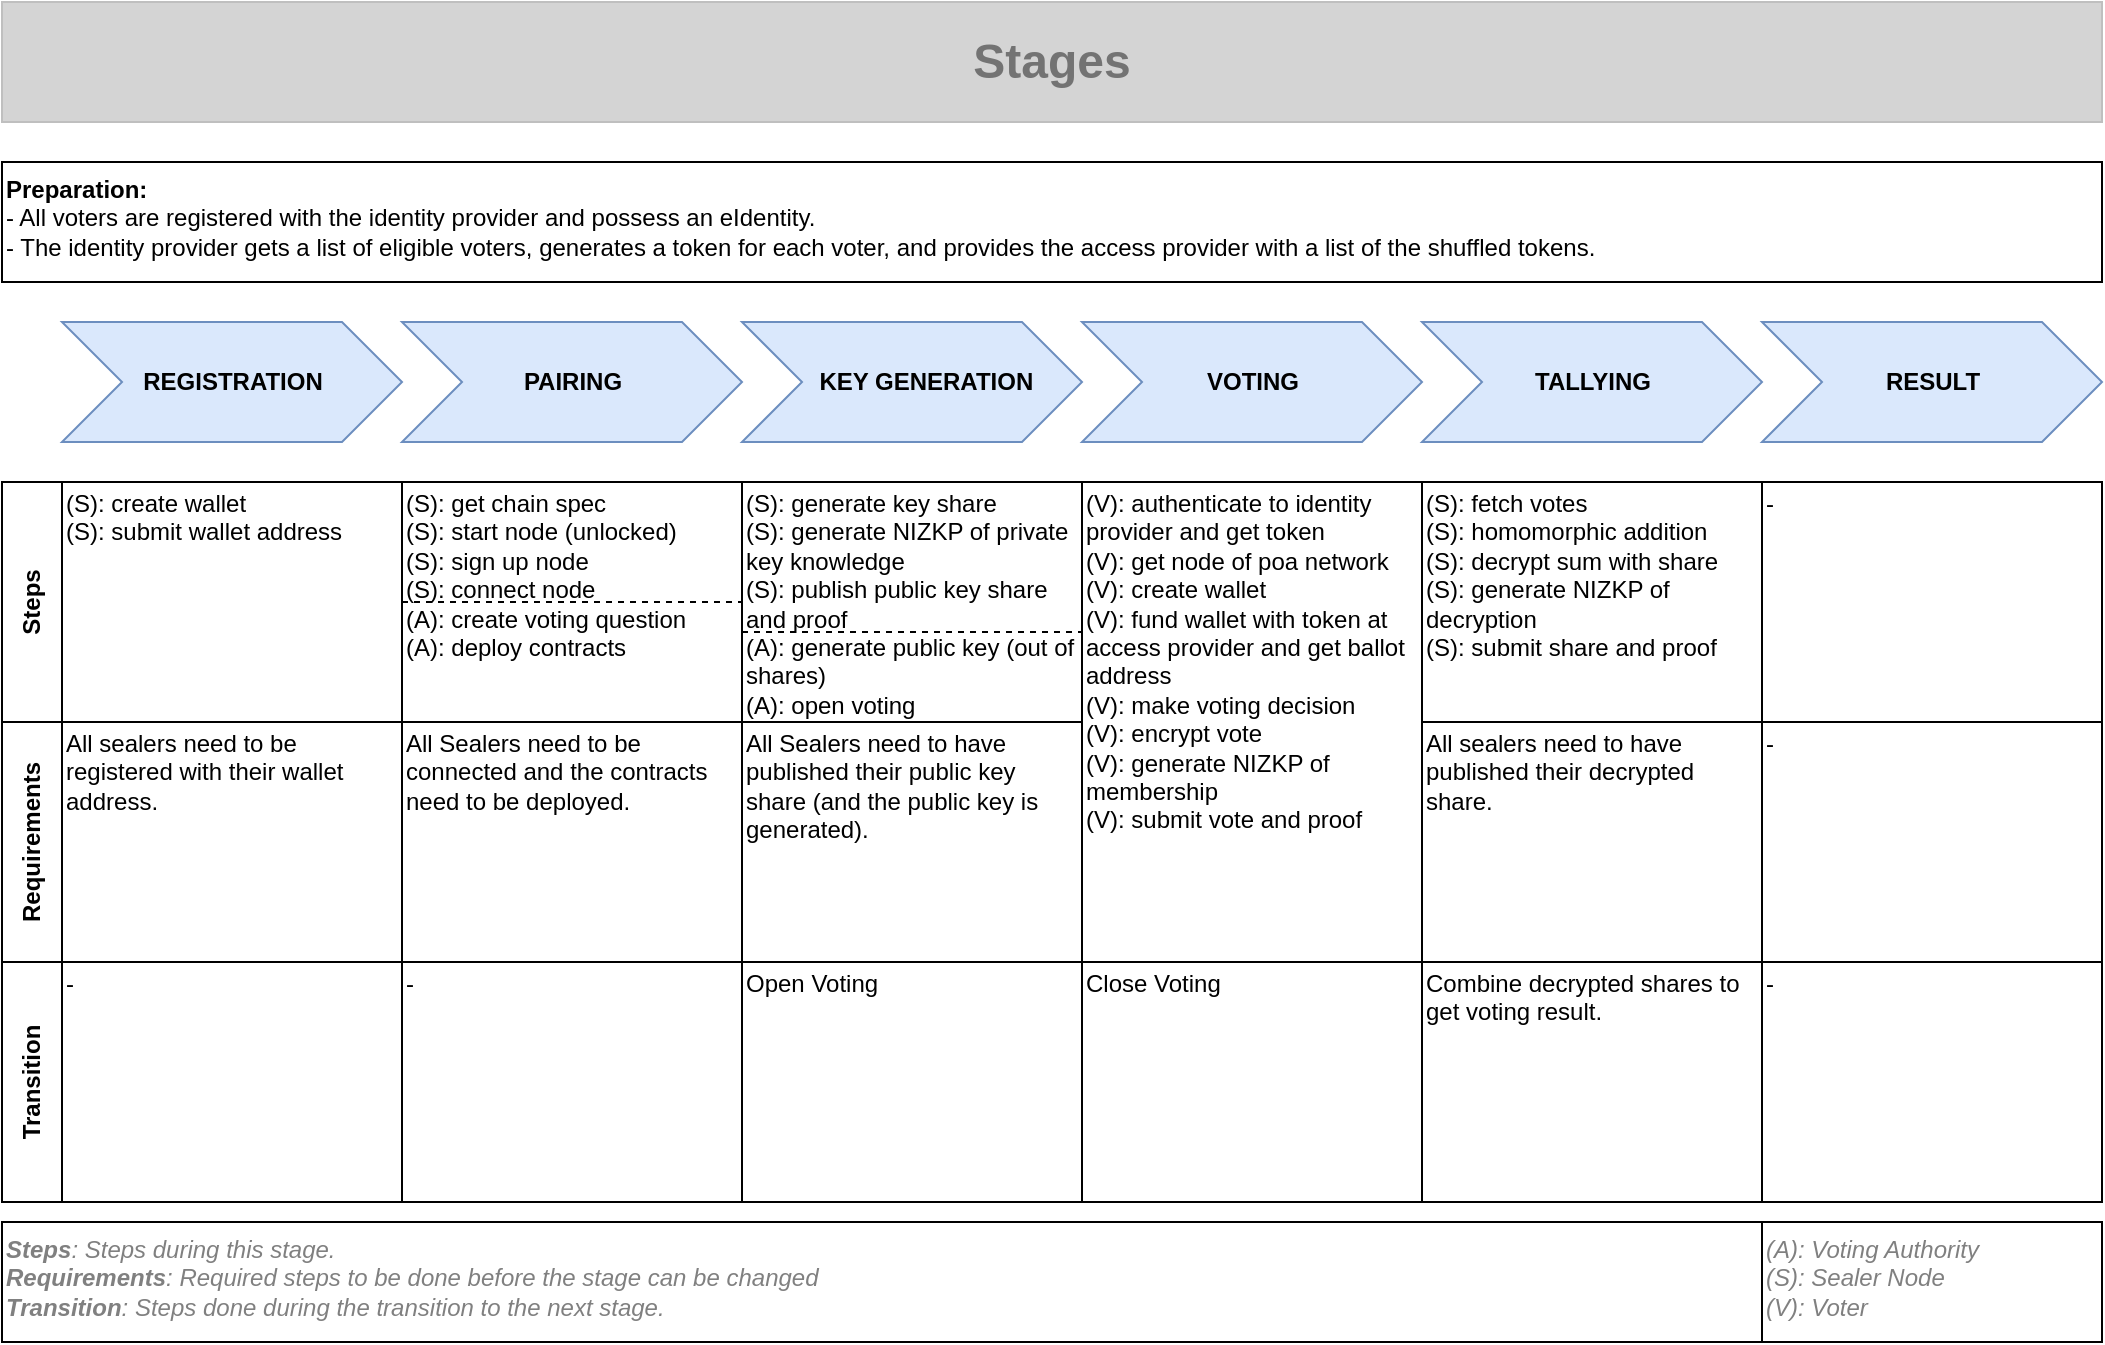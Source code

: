 <mxfile version="12.5.5" type="device"><diagram id="90ded78b-3c8f-ef16-329a-18c2d1982fad" name="Page-1"><mxGraphModel dx="1422" dy="862" grid="1" gridSize="10" guides="1" tooltips="1" connect="1" arrows="1" fold="1" page="1" pageScale="1" pageWidth="1169" pageHeight="827" background="#ffffff" math="0" shadow="0"><root><mxCell id="0"/><mxCell id="1" parent="0"/><mxCell id="3" value="&lt;b&gt;REGISTRATION&lt;/b&gt;" style="html=1;shadow=0;dashed=0;align=center;verticalAlign=middle;shape=mxgraph.arrows2.arrow;dy=0;dx=30;notch=30;strokeColor=#6c8ebf;fillColor=#dae8fc;" parent="1" vertex="1"><mxGeometry x="70" y="200" width="170" height="60" as="geometry"/></mxCell><mxCell id="4" value="&lt;b&gt;PAIRING&lt;/b&gt;" style="html=1;shadow=0;dashed=0;align=center;verticalAlign=middle;shape=mxgraph.arrows2.arrow;dy=0;dx=30;notch=30;strokeColor=#6c8ebf;fillColor=#dae8fc;" parent="1" vertex="1"><mxGeometry x="240" y="200" width="170" height="60" as="geometry"/></mxCell><mxCell id="5" value="&lt;b&gt;&amp;nbsp;&amp;nbsp;&amp;nbsp; KEY GENERATION&lt;/b&gt;" style="html=1;shadow=0;dashed=0;align=center;verticalAlign=middle;shape=mxgraph.arrows2.arrow;dy=0;dx=30;notch=30;strokeColor=#6c8ebf;fillColor=#dae8fc;" parent="1" vertex="1"><mxGeometry x="410" y="200" width="170" height="60" as="geometry"/></mxCell><mxCell id="6" value="&lt;b&gt;VOTING&lt;/b&gt;" style="html=1;shadow=0;dashed=0;align=center;verticalAlign=middle;shape=mxgraph.arrows2.arrow;dy=0;dx=30;notch=30;strokeColor=#6c8ebf;fillColor=#dae8fc;" parent="1" vertex="1"><mxGeometry x="580" y="200" width="170" height="60" as="geometry"/></mxCell><mxCell id="7" value="&lt;b&gt;TALLYING&lt;/b&gt;" style="html=1;shadow=0;dashed=0;align=center;verticalAlign=middle;shape=mxgraph.arrows2.arrow;dy=0;dx=30;notch=30;strokeColor=#6c8ebf;fillColor=#dae8fc;" parent="1" vertex="1"><mxGeometry x="750" y="200" width="170" height="60" as="geometry"/></mxCell><mxCell id="57" value="Stages" style="rounded=0;whiteSpace=wrap;html=1;labelBackgroundColor=none;strokeColor=#BFBFBF;strokeWidth=1;fillColor=#D4D4D4;gradientColor=none;fontSize=24;fontColor=#737373;align=center;perimeterSpacing=0;comic=0;glass=0;shadow=0;fontStyle=1" parent="1" vertex="1"><mxGeometry x="40" y="40" width="1050" height="60" as="geometry"/></mxCell><mxCell id="U53ntY73iFi_3yNRKp5a-66" value="&lt;div&gt;(S): create wallet&lt;/div&gt;&lt;div&gt;(S): submit wallet address&lt;/div&gt;" style="rounded=0;whiteSpace=wrap;html=1;align=left;verticalAlign=top;spacing=0;spacingTop=-1;spacingLeft=2;spacingRight=2;spacingBottom=2;" parent="1" vertex="1"><mxGeometry x="70" y="280" width="170" height="120" as="geometry"/></mxCell><mxCell id="U53ntY73iFi_3yNRKp5a-69" value="&lt;div&gt;(S): generate key share&lt;br&gt;(S): generate NIZKP of private key knowledge&lt;br&gt;&lt;/div&gt;&lt;div&gt;(S): publish public key share and proof&lt;/div&gt;&lt;div&gt;(A): generate public key (out of shares)&lt;br&gt;&lt;/div&gt;&lt;div&gt;(A): open voting&lt;br&gt;&lt;/div&gt;" style="rounded=0;whiteSpace=wrap;html=1;align=left;verticalAlign=top;spacing=0;spacingTop=-1;spacingLeft=2;spacingRight=2;spacingBottom=2;" parent="1" vertex="1"><mxGeometry x="410" y="280" width="170" height="120" as="geometry"/></mxCell><mxCell id="U53ntY73iFi_3yNRKp5a-70" value="(V): authenticate to identity provider and get token&lt;div&gt;&lt;div&gt;(V): get node of poa network&lt;/div&gt;&lt;div&gt;(V): create wallet&lt;/div&gt;&lt;div&gt;(V): fund wallet with token at access provider and get ballot address&lt;/div&gt;&lt;div&gt;(V): make voting decision&lt;/div&gt;&lt;div&gt;&lt;div&gt;(V): encrypt vote&lt;br&gt;(V): generate NIZKP of membership&lt;/div&gt;(V): submit vote and proof&lt;/div&gt;&lt;/div&gt;" style="rounded=0;whiteSpace=wrap;html=1;align=left;verticalAlign=top;spacing=0;spacingTop=-1;spacingLeft=2;spacingRight=2;spacingBottom=2;" parent="1" vertex="1"><mxGeometry x="580" y="280" width="170" height="240" as="geometry"/></mxCell><mxCell id="U53ntY73iFi_3yNRKp5a-71" value="&lt;div&gt;(S): fetch votes&lt;/div&gt;&lt;div&gt;(S): homomorphic addition&lt;/div&gt;&lt;div&gt;(S): decrypt sum with share&lt;/div&gt;&lt;div&gt;(S): generate NIZKP of decryption&lt;br&gt;(S): submit share and proof&lt;br&gt;&lt;/div&gt;" style="rounded=0;whiteSpace=wrap;html=1;align=left;verticalAlign=top;spacing=0;spacingTop=-1;spacingLeft=2;spacingRight=2;spacingBottom=2;" parent="1" vertex="1"><mxGeometry x="750" y="280" width="170" height="120" as="geometry"/></mxCell><mxCell id="U53ntY73iFi_3yNRKp5a-79" value="All sealers need to be registered with their wallet address." style="rounded=0;whiteSpace=wrap;html=1;align=left;verticalAlign=top;spacing=0;spacingTop=-1;spacingLeft=2;spacingRight=2;spacingBottom=2;" parent="1" vertex="1"><mxGeometry x="70" y="400" width="170" height="120" as="geometry"/></mxCell><mxCell id="U53ntY73iFi_3yNRKp5a-80" value="&lt;div&gt;&lt;div&gt;(A): Voting Authority&lt;br&gt;&lt;/div&gt;&lt;/div&gt;&lt;div&gt;(S): Sealer Node&lt;/div&gt;&lt;div&gt;(V): Voter&lt;br&gt;&lt;/div&gt;" style="rounded=0;whiteSpace=wrap;html=1;align=left;verticalAlign=top;fontStyle=2;fontColor=#808080;" parent="1" vertex="1"><mxGeometry x="920" y="650" width="170" height="60" as="geometry"/></mxCell><mxCell id="U53ntY73iFi_3yNRKp5a-81" value="-" style="rounded=0;whiteSpace=wrap;html=1;align=left;verticalAlign=top;spacing=0;spacingTop=-1;spacingLeft=2;spacingRight=2;spacingBottom=2;" parent="1" vertex="1"><mxGeometry x="240" y="520" width="170" height="120" as="geometry"/></mxCell><mxCell id="U53ntY73iFi_3yNRKp5a-82" value="-" style="rounded=0;whiteSpace=wrap;html=1;align=left;verticalAlign=top;spacing=0;spacingTop=-1;spacingLeft=2;spacingRight=2;spacingBottom=2;" parent="1" vertex="1"><mxGeometry x="70" y="520" width="170" height="120" as="geometry"/></mxCell><mxCell id="U53ntY73iFi_3yNRKp5a-83" value="Steps" style="rounded=0;whiteSpace=wrap;html=1;align=center;horizontal=0;fontStyle=1" parent="1" vertex="1"><mxGeometry x="40" y="280" width="30" height="120" as="geometry"/></mxCell><mxCell id="U53ntY73iFi_3yNRKp5a-84" value="&lt;div&gt;Requirements&lt;/div&gt;" style="rounded=0;whiteSpace=wrap;html=1;align=center;horizontal=0;fontStyle=1" parent="1" vertex="1"><mxGeometry x="40" y="400" width="30" height="120" as="geometry"/></mxCell><mxCell id="U53ntY73iFi_3yNRKp5a-85" value="Transition" style="rounded=0;whiteSpace=wrap;html=1;align=center;horizontal=0;fontStyle=1" parent="1" vertex="1"><mxGeometry x="40" y="520" width="30" height="120" as="geometry"/></mxCell><mxCell id="U53ntY73iFi_3yNRKp5a-86" value="All Sealers need to be connected and the contracts need to be deployed." style="rounded=0;whiteSpace=wrap;html=1;align=left;verticalAlign=top;spacing=0;spacingTop=-1;spacingLeft=2;spacingRight=2;spacingBottom=2;" parent="1" vertex="1"><mxGeometry x="240" y="400" width="170" height="120" as="geometry"/></mxCell><mxCell id="U53ntY73iFi_3yNRKp5a-89" value="&lt;div&gt;(S): get chain spec&lt;/div&gt;&lt;div&gt;(S): start node (unlocked)&lt;/div&gt;&lt;div&gt;(S): sign up node&lt;br&gt;&lt;/div&gt;&lt;div&gt;(S): connect node&lt;br&gt;&lt;/div&gt;&lt;div&gt;(A): create voting question&lt;/div&gt;&lt;div&gt;(A): deploy contracts&lt;br&gt;&lt;/div&gt;" style="rounded=0;whiteSpace=wrap;html=1;align=left;verticalAlign=top;spacing=0;spacingTop=-1;spacingLeft=2;spacingRight=2;spacingBottom=2;" parent="1" vertex="1"><mxGeometry x="240" y="280" width="170" height="120" as="geometry"/></mxCell><mxCell id="U53ntY73iFi_3yNRKp5a-90" value="&lt;div&gt;&lt;b&gt;Steps&lt;/b&gt;: Steps during this stage.&lt;/div&gt;&lt;div&gt;&lt;b&gt;Requirements&lt;/b&gt;: Required steps to be done before the stage can be changed&lt;/div&gt;&lt;div&gt;&lt;b&gt;Transition&lt;/b&gt;: Steps done during the transition to the next stage.&lt;br&gt;&lt;/div&gt;" style="rounded=0;whiteSpace=wrap;html=1;align=left;verticalAlign=top;fontStyle=2;fontColor=#808080;" parent="1" vertex="1"><mxGeometry x="40" y="650" width="880" height="60" as="geometry"/></mxCell><mxCell id="U53ntY73iFi_3yNRKp5a-91" value="Open Voting" style="rounded=0;whiteSpace=wrap;html=1;align=left;verticalAlign=top;spacing=0;spacingTop=-1;spacingLeft=2;spacingRight=2;spacingBottom=2;" parent="1" vertex="1"><mxGeometry x="410" y="520" width="170" height="120" as="geometry"/></mxCell><mxCell id="U53ntY73iFi_3yNRKp5a-92" value="Close Voting" style="rounded=0;whiteSpace=wrap;html=1;align=left;verticalAlign=top;spacing=0;spacingTop=-1;spacingLeft=2;spacingRight=2;spacingBottom=2;" parent="1" vertex="1"><mxGeometry x="580" y="520" width="170" height="120" as="geometry"/></mxCell><mxCell id="U53ntY73iFi_3yNRKp5a-93" value="Combine decrypted shares to get voting result." style="rounded=0;whiteSpace=wrap;html=1;align=left;verticalAlign=top;spacing=0;spacingTop=-1;spacingLeft=2;spacingRight=2;spacingBottom=2;" parent="1" vertex="1"><mxGeometry x="750" y="520" width="170" height="120" as="geometry"/></mxCell><mxCell id="U53ntY73iFi_3yNRKp5a-94" value="All Sealers need to have published their public key share (and the public key is generated)." style="rounded=0;whiteSpace=wrap;html=1;align=left;verticalAlign=top;spacing=0;spacingTop=-1;spacingLeft=2;spacingRight=2;spacingBottom=2;" parent="1" vertex="1"><mxGeometry x="410" y="400" width="170" height="120" as="geometry"/></mxCell><mxCell id="U53ntY73iFi_3yNRKp5a-96" value="All sealers need to have published their decrypted share." style="rounded=0;whiteSpace=wrap;html=1;align=left;verticalAlign=top;spacing=0;spacingTop=-1;spacingLeft=2;spacingRight=2;spacingBottom=2;" parent="1" vertex="1"><mxGeometry x="750" y="400" width="170" height="120" as="geometry"/></mxCell><mxCell id="A23HB5uD2zK3CxWD-0w3-63" value="" style="line;strokeWidth=1;html=1;dashed=1;" parent="1" vertex="1"><mxGeometry x="240" y="333" width="170" height="14" as="geometry"/></mxCell><mxCell id="A23HB5uD2zK3CxWD-0w3-64" value="" style="line;strokeWidth=1;html=1;dashed=1;" parent="1" vertex="1"><mxGeometry x="410" y="350" width="170" height="10" as="geometry"/></mxCell><mxCell id="xZkpwd5U1lHDonZOnGhL-57" value="RESULT" style="html=1;shadow=0;dashed=0;align=center;verticalAlign=middle;shape=mxgraph.arrows2.arrow;dy=0;dx=30;notch=30;strokeColor=#6c8ebf;fillColor=#dae8fc;fontStyle=1" parent="1" vertex="1"><mxGeometry x="920" y="200" width="170" height="60" as="geometry"/></mxCell><mxCell id="xZkpwd5U1lHDonZOnGhL-58" value="-" style="rounded=0;whiteSpace=wrap;html=1;align=left;verticalAlign=top;spacing=0;spacingTop=-1;spacingLeft=2;spacingRight=2;spacingBottom=2;" parent="1" vertex="1"><mxGeometry x="920" y="280" width="170" height="120" as="geometry"/></mxCell><mxCell id="xZkpwd5U1lHDonZOnGhL-59" value="-" style="rounded=0;whiteSpace=wrap;html=1;align=left;verticalAlign=top;spacing=0;spacingTop=-1;spacingLeft=2;spacingRight=2;spacingBottom=2;" parent="1" vertex="1"><mxGeometry x="920" y="520" width="170" height="120" as="geometry"/></mxCell><mxCell id="xZkpwd5U1lHDonZOnGhL-60" value="-" style="rounded=0;whiteSpace=wrap;html=1;align=left;verticalAlign=top;spacing=0;spacingTop=-1;spacingLeft=2;spacingRight=2;spacingBottom=2;" parent="1" vertex="1"><mxGeometry x="920" y="400" width="170" height="120" as="geometry"/></mxCell><mxCell id="xZkpwd5U1lHDonZOnGhL-63" value="&lt;div&gt;&lt;b&gt;Preparation:&lt;/b&gt;&lt;/div&gt;&lt;div&gt;- All voters are registered with the identity provider and possess an eIdentity.&lt;/div&gt;&lt;div&gt;- The identity provider gets a list of eligible voters, generates a token for each voter, and provides the access provider with a list of the shuffled tokens.&lt;br&gt;&lt;/div&gt;" style="rounded=0;whiteSpace=wrap;html=1;align=left;verticalAlign=top;fontStyle=0;" parent="1" vertex="1"><mxGeometry x="40" y="120" width="1050" height="60" as="geometry"/></mxCell></root></mxGraphModel></diagram></mxfile>